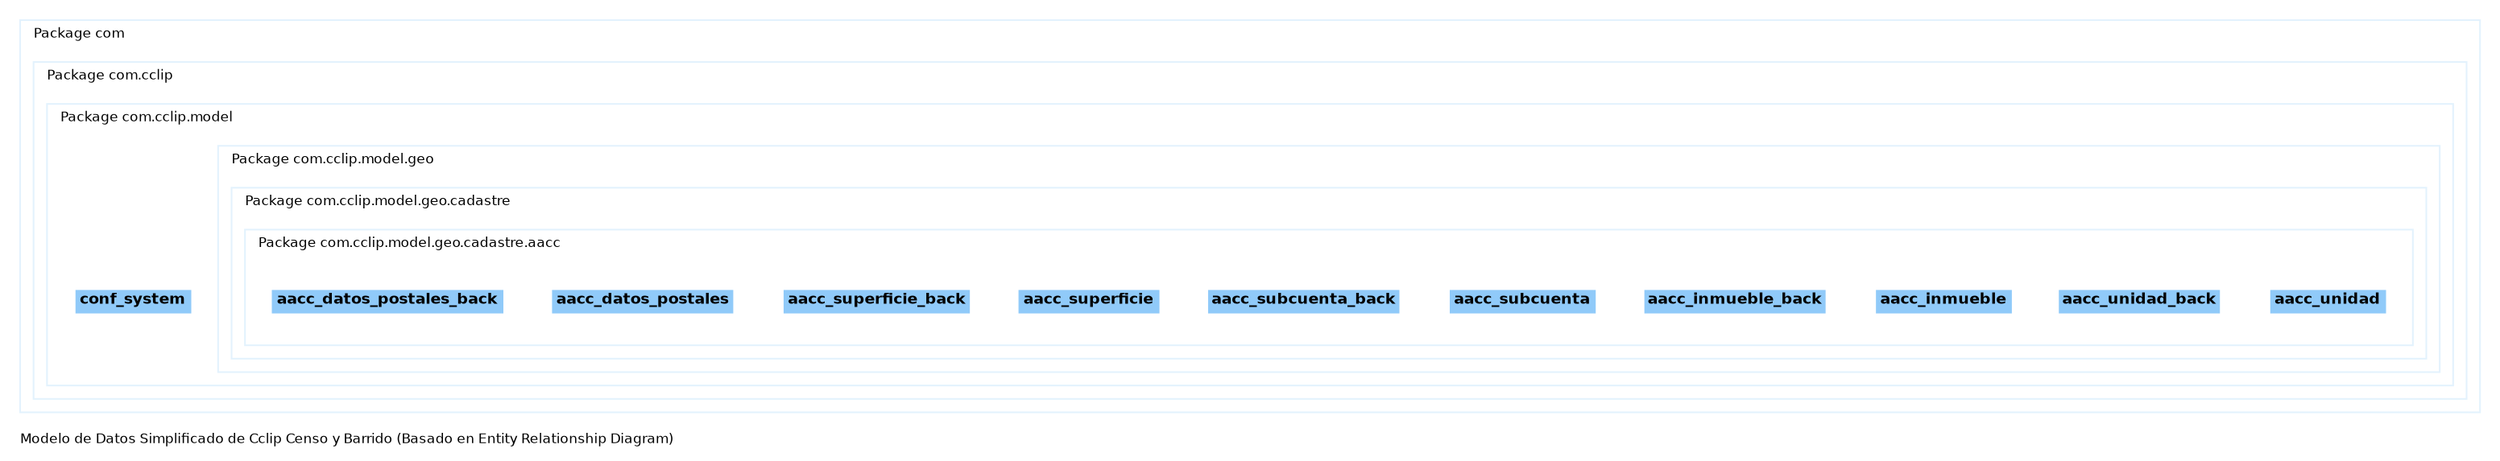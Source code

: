 digraph G {

	graph [
		label="Modelo de Datos Simplificado de Cclip Censo y Barrido (Basado en Entity Relationship Diagram)"
		rankdir="TB"
		bgcolor="#FFFFFF"
		labeljust="l"
		nodesep="0.18"
		ranksep="0.46"
		fontname="Helvetica"
		fontsize="8"
	];
	node [
		fontname="Helvetica"
		fontsize="9"
		shape="plaintext"
		
	];
	edge [
		arrowsize="0.5"
	];

	subgraph clustercom {
		color="#E3F2FD";
		label = "Package com";

		subgraph clustercom_cclip {
			color="#E3F2FD";
			label = "Package com.cclip";

			subgraph clustercom_cclip_model {
				color="#E3F2FD";
				label = "Package com.cclip.model";

				//com.cclip.model.ConfSystem
				conf_system [
					label=<
						<TABLE BORDER="0" CELLBORDER="0" CELLSPACING="0" BGCOLOR="#ffffff">
				<TR><TD COLSPAN="3" BGCOLOR="#90CAF9" ALIGN="CENTER"><B>conf_system</B></TD></TR>

						</TABLE>>
						URL="com.cclip.model.ConfSystem.html"
						tooltip="com.cclip.model.ConfSystem"
				];

				subgraph clustercom_cclip_model_geo {
					color="#E3F2FD";
					label = "Package com.cclip.model.geo";

					subgraph clustercom_cclip_model_geo_cadastre {
						color="#E3F2FD";
						label = "Package com.cclip.model.geo.cadastre";

						subgraph clustercom_cclip_model_geo_cadastre_aacc {
							color="#E3F2FD";
							label = "Package com.cclip.model.geo.cadastre.aacc";

							//com.cclip.model.geo.cadastre.aacc.AaccUnidad
							aacc_unidad [
								label=<
									<TABLE BORDER="0" CELLBORDER="0" CELLSPACING="0" BGCOLOR="#ffffff">
				<TR><TD COLSPAN="3" BGCOLOR="#90CAF9" ALIGN="CENTER"><B>aacc_unidad</B></TD></TR>

									</TABLE>>
									URL="com.cclip.model.geo.cadastre.aacc.AaccUnidad.html"
									tooltip="com.cclip.model.geo.cadastre.aacc.AaccUnidad"
							];

							//com.cclip.model.geo.cadastre.aacc.AaccUnidadBack
							aacc_unidad_back [
								label=<
									<TABLE BORDER="0" CELLBORDER="0" CELLSPACING="0" BGCOLOR="#ffffff">
				<TR><TD COLSPAN="3" BGCOLOR="#90CAF9" ALIGN="CENTER"><B>aacc_unidad_back</B></TD></TR>

									</TABLE>>
									URL="com.cclip.model.geo.cadastre.aacc.AaccUnidadBack.html"
									tooltip="com.cclip.model.geo.cadastre.aacc.AaccUnidadBack"
							];

							//com.cclip.model.geo.cadastre.aacc.AaccInmueble
							aacc_inmueble [
								label=<
									<TABLE BORDER="0" CELLBORDER="0" CELLSPACING="0" BGCOLOR="#ffffff">
				<TR><TD COLSPAN="3" BGCOLOR="#90CAF9" ALIGN="CENTER"><B>aacc_inmueble</B></TD></TR>

									</TABLE>>
									URL="com.cclip.model.geo.cadastre.aacc.AaccInmueble.html"
									tooltip="com.cclip.model.geo.cadastre.aacc.AaccInmueble"
							];

							//com.cclip.model.geo.cadastre.aacc.AaccInmuebleBack
							aacc_inmueble_back [
								label=<
									<TABLE BORDER="0" CELLBORDER="0" CELLSPACING="0" BGCOLOR="#ffffff">
				<TR><TD COLSPAN="3" BGCOLOR="#90CAF9" ALIGN="CENTER"><B>aacc_inmueble_back</B></TD></TR>

									</TABLE>>
									URL="com.cclip.model.geo.cadastre.aacc.AaccInmuebleBack.html"
									tooltip="com.cclip.model.geo.cadastre.aacc.AaccInmuebleBack"
							];

							//com.cclip.model.geo.cadastre.aacc.AaccSubcuenta
							aacc_subcuenta [
								label=<
									<TABLE BORDER="0" CELLBORDER="0" CELLSPACING="0" BGCOLOR="#ffffff">
				<TR><TD COLSPAN="3" BGCOLOR="#90CAF9" ALIGN="CENTER"><B>aacc_subcuenta</B></TD></TR>

									</TABLE>>
									URL="com.cclip.model.geo.cadastre.aacc.AaccSubcuenta.html"
									tooltip="com.cclip.model.geo.cadastre.aacc.AaccSubcuenta"
							];

							//com.cclip.model.geo.cadastre.aacc.AaccSubcuentaBack
							aacc_subcuenta_back [
								label=<
									<TABLE BORDER="0" CELLBORDER="0" CELLSPACING="0" BGCOLOR="#ffffff">
				<TR><TD COLSPAN="3" BGCOLOR="#90CAF9" ALIGN="CENTER"><B>aacc_subcuenta_back</B></TD></TR>

									</TABLE>>
									URL="com.cclip.model.geo.cadastre.aacc.AaccSubcuentaBack.html"
									tooltip="com.cclip.model.geo.cadastre.aacc.AaccSubcuentaBack"
							];

							//com.cclip.model.geo.cadastre.aacc.AaccSuperficie
							aacc_superficie [
								label=<
									<TABLE BORDER="0" CELLBORDER="0" CELLSPACING="0" BGCOLOR="#ffffff">
				<TR><TD COLSPAN="3" BGCOLOR="#90CAF9" ALIGN="CENTER"><B>aacc_superficie</B></TD></TR>

									</TABLE>>
									URL="com.cclip.model.geo.cadastre.aacc.AaccSuperficie.html"
									tooltip="com.cclip.model.geo.cadastre.aacc.AaccSuperficie"
							];

							//com.cclip.model.geo.cadastre.aacc.AaccSuperficieBack
							aacc_superficie_back [
								label=<
									<TABLE BORDER="0" CELLBORDER="0" CELLSPACING="0" BGCOLOR="#ffffff">
				<TR><TD COLSPAN="3" BGCOLOR="#90CAF9" ALIGN="CENTER"><B>aacc_superficie_back</B></TD></TR>

									</TABLE>>
									URL="com.cclip.model.geo.cadastre.aacc.AaccSuperficieBack.html"
									tooltip="com.cclip.model.geo.cadastre.aacc.AaccSuperficieBack"
							];

							//com.cclip.model.geo.cadastre.aacc.AaccDatosPostales
							aacc_datos_postales [
								label=<
									<TABLE BORDER="0" CELLBORDER="0" CELLSPACING="0" BGCOLOR="#ffffff">
				<TR><TD COLSPAN="3" BGCOLOR="#90CAF9" ALIGN="CENTER"><B>aacc_datos_postales</B></TD></TR>

									</TABLE>>
									URL="com.cclip.model.geo.cadastre.aacc.AaccDatosPostales.html"
									tooltip="com.cclip.model.geo.cadastre.aacc.AaccDatosPostales"
							];

							//com.cclip.model.geo.cadastre.aacc.AaccDatosPostalesBack
							aacc_datos_postales_back [
								label=<
									<TABLE BORDER="0" CELLBORDER="0" CELLSPACING="0" BGCOLOR="#ffffff">
				<TR><TD COLSPAN="3" BGCOLOR="#90CAF9" ALIGN="CENTER"><B>aacc_datos_postales_back</B></TD></TR>

									</TABLE>>
									URL="com.cclip.model.geo.cadastre.aacc.AaccDatosPostalesBack.html"
									tooltip="com.cclip.model.geo.cadastre.aacc.AaccDatosPostalesBack"
							];

						}

						subgraph clustercom_cclip_model_geo_cadastre_block {
							color="#E3F2FD";
							label = "Package com.cclip.model.geo.cadastre.block";

						}

						subgraph clustercom_cclip_model_geo_cadastre_subdivision {
							color="#E3F2FD";
							label = "Package com.cclip.model.geo.cadastre.subdivision";

						}

					}

				}

				subgraph clustercom_cclip_model_schedule {
					color="#E3F2FD";
					label = "Package com.cclip.model.schedule";

					subgraph clustercom_cclip_model_schedule_scanning {
						color="#E3F2FD";
						label = "Package com.cclip.model.schedule.scanning";

					}

					subgraph clustercom_cclip_model_schedule_census {
						color="#E3F2FD";
						label = "Package com.cclip.model.schedule.census";

					}

				}

				subgraph clustercom_cclip_model_person {
					color="#E3F2FD";
					label = "Package com.cclip.model.person";

				}

			}

		}

	}
}